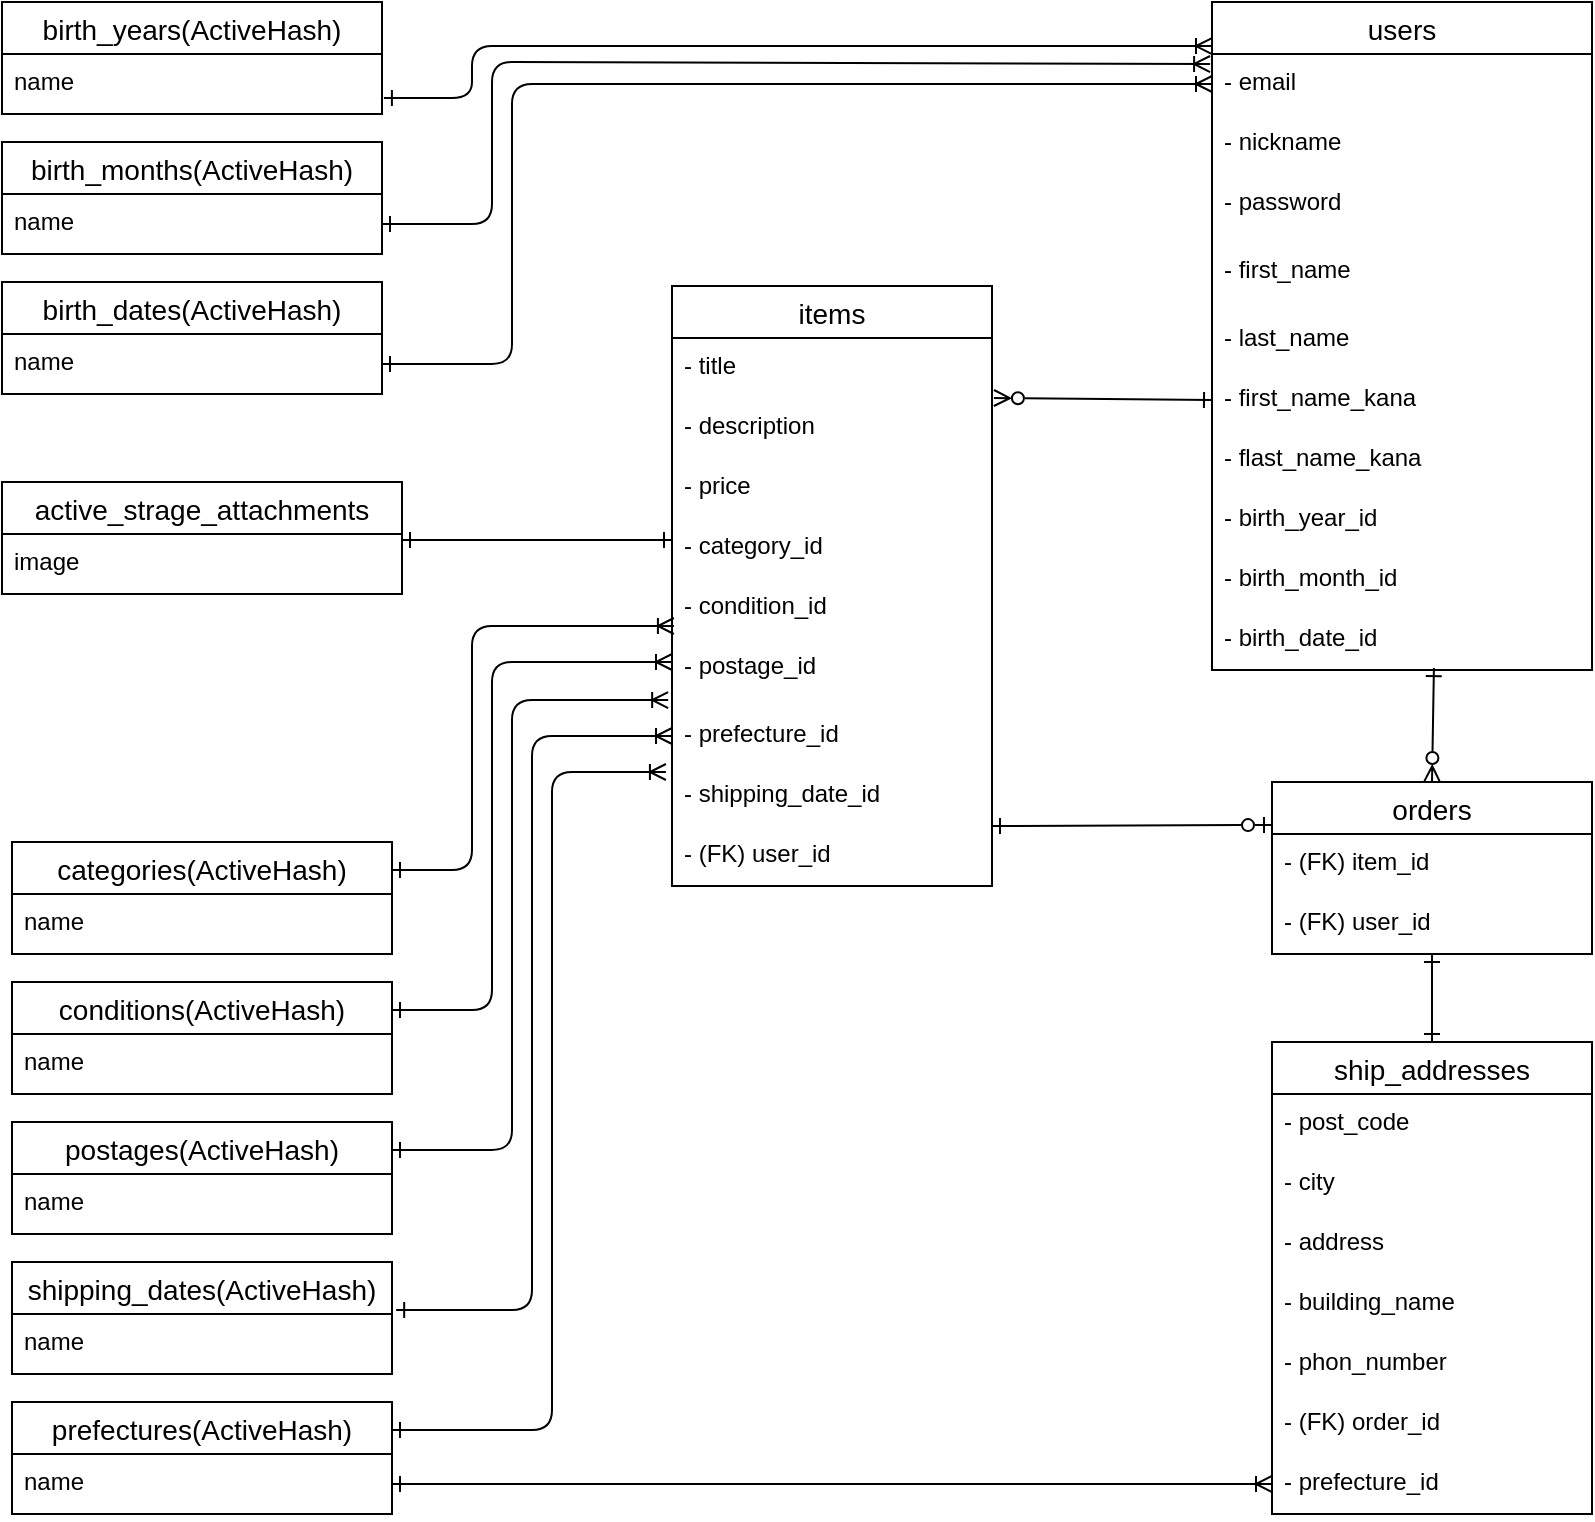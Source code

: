 <mxfile>
    <diagram id="Jg9yjEypAdy6CdjQi_A2" name="ページ1">
        <mxGraphModel dx="1173" dy="759" grid="1" gridSize="10" guides="1" tooltips="1" connect="1" arrows="1" fold="1" page="1" pageScale="1" pageWidth="827" pageHeight="1169" background="none" math="0" shadow="0">
            <root>
                <mxCell id="0"/>
                <mxCell id="1" parent="0"/>
                <mxCell id="192" style="edgeStyle=none;html=1;entryX=0.5;entryY=0;entryDx=0;entryDy=0;startArrow=ERone;startFill=0;endArrow=ERzeroToMany;endFill=0;exitX=0.584;exitY=0.967;exitDx=0;exitDy=0;exitPerimeter=0;" parent="1" source="234" target="29" edge="1">
                    <mxGeometry relative="1" as="geometry">
                        <mxPoint x="720" y="180" as="sourcePoint"/>
                    </mxGeometry>
                </mxCell>
                <mxCell id="6" value="users" style="swimlane;fontStyle=0;childLayout=stackLayout;horizontal=1;startSize=26;horizontalStack=0;resizeParent=1;resizeParentMax=0;resizeLast=0;collapsible=1;marginBottom=0;align=center;fontSize=14;" parent="1" vertex="1">
                    <mxGeometry x="610" y="20" width="190" height="334" as="geometry"/>
                </mxCell>
                <mxCell id="8" value="- email" style="text;strokeColor=none;fillColor=none;spacingLeft=4;spacingRight=4;overflow=hidden;rotatable=0;points=[[0,0.5],[1,0.5]];portConstraint=eastwest;fontSize=12;align=left;verticalAlign=top;" parent="6" vertex="1">
                    <mxGeometry y="26" width="190" height="30" as="geometry"/>
                </mxCell>
                <mxCell id="7" value="- nickname&#10;" style="text;strokeColor=none;fillColor=none;spacingLeft=4;spacingRight=4;overflow=hidden;rotatable=0;points=[[0,0.5],[1,0.5]];portConstraint=eastwest;fontSize=12;verticalAlign=top;" parent="6" vertex="1">
                    <mxGeometry y="56" width="190" height="30" as="geometry"/>
                </mxCell>
                <mxCell id="9" value="- password" style="text;strokeColor=none;fillColor=none;spacingLeft=4;spacingRight=4;overflow=hidden;rotatable=0;points=[[0,0.5],[1,0.5]];portConstraint=eastwest;fontSize=12;verticalAlign=top;" parent="6" vertex="1">
                    <mxGeometry y="86" width="190" height="34" as="geometry"/>
                </mxCell>
                <mxCell id="11" value="- first_name " style="text;strokeColor=none;fillColor=none;spacingLeft=4;spacingRight=4;overflow=hidden;rotatable=0;points=[[0,0.5],[1,0.5]];portConstraint=eastwest;fontSize=12;" parent="6" vertex="1">
                    <mxGeometry y="120" width="190" height="34" as="geometry"/>
                </mxCell>
                <mxCell id="12" value="- last_name" style="text;strokeColor=none;fillColor=none;spacingLeft=4;spacingRight=4;overflow=hidden;rotatable=0;points=[[0,0.5],[1,0.5]];portConstraint=eastwest;fontSize=12;" parent="6" vertex="1">
                    <mxGeometry y="154" width="190" height="30" as="geometry"/>
                </mxCell>
                <mxCell id="13" value="- first_name_kana" style="text;strokeColor=none;fillColor=none;spacingLeft=4;spacingRight=4;overflow=hidden;rotatable=0;points=[[0,0.5],[1,0.5]];portConstraint=eastwest;fontSize=12;" parent="6" vertex="1">
                    <mxGeometry y="184" width="190" height="30" as="geometry"/>
                </mxCell>
                <mxCell id="15" value="- flast_name_kana" style="text;strokeColor=none;fillColor=none;spacingLeft=4;spacingRight=4;overflow=hidden;rotatable=0;points=[[0,0.5],[1,0.5]];portConstraint=eastwest;fontSize=12;" parent="6" vertex="1">
                    <mxGeometry y="214" width="190" height="30" as="geometry"/>
                </mxCell>
                <mxCell id="17" value="- birth_year_id" style="text;strokeColor=none;fillColor=none;spacingLeft=4;spacingRight=4;overflow=hidden;rotatable=0;points=[[0,0.5],[1,0.5]];portConstraint=eastwest;fontSize=12;" parent="6" vertex="1">
                    <mxGeometry y="244" width="190" height="30" as="geometry"/>
                </mxCell>
                <mxCell id="233" value="- birth_month_id" style="text;strokeColor=none;fillColor=none;spacingLeft=4;spacingRight=4;overflow=hidden;rotatable=0;points=[[0,0.5],[1,0.5]];portConstraint=eastwest;fontSize=12;" vertex="1" parent="6">
                    <mxGeometry y="274" width="190" height="30" as="geometry"/>
                </mxCell>
                <mxCell id="234" value="- birth_date_id" style="text;strokeColor=none;fillColor=none;spacingLeft=4;spacingRight=4;overflow=hidden;rotatable=0;points=[[0,0.5],[1,0.5]];portConstraint=eastwest;fontSize=12;" vertex="1" parent="6">
                    <mxGeometry y="304" width="190" height="30" as="geometry"/>
                </mxCell>
                <mxCell id="18" value="items" style="swimlane;fontStyle=0;childLayout=stackLayout;horizontal=1;startSize=26;horizontalStack=0;resizeParent=1;resizeParentMax=0;resizeLast=0;collapsible=1;marginBottom=0;align=center;fontSize=14;" parent="1" vertex="1">
                    <mxGeometry x="340" y="162" width="160" height="300" as="geometry"/>
                </mxCell>
                <mxCell id="19" value="- title" style="text;strokeColor=none;fillColor=none;spacingLeft=4;spacingRight=4;overflow=hidden;rotatable=0;points=[[0,0.5],[1,0.5]];portConstraint=eastwest;fontSize=12;" parent="18" vertex="1">
                    <mxGeometry y="26" width="160" height="30" as="geometry"/>
                </mxCell>
                <mxCell id="20" value="- description" style="text;strokeColor=none;fillColor=none;spacingLeft=4;spacingRight=4;overflow=hidden;rotatable=0;points=[[0,0.5],[1,0.5]];portConstraint=eastwest;fontSize=12;" parent="18" vertex="1">
                    <mxGeometry y="56" width="160" height="30" as="geometry"/>
                </mxCell>
                <mxCell id="21" value="- price" style="text;strokeColor=none;fillColor=none;spacingLeft=4;spacingRight=4;overflow=hidden;rotatable=0;points=[[0,0.5],[1,0.5]];portConstraint=eastwest;fontSize=12;" parent="18" vertex="1">
                    <mxGeometry y="86" width="160" height="30" as="geometry"/>
                </mxCell>
                <mxCell id="23" value="- category_id" style="text;strokeColor=none;fillColor=none;spacingLeft=4;spacingRight=4;overflow=hidden;rotatable=0;points=[[0,0.5],[1,0.5]];portConstraint=eastwest;fontSize=12;" parent="18" vertex="1">
                    <mxGeometry y="116" width="160" height="30" as="geometry"/>
                </mxCell>
                <mxCell id="24" value="- condition_id" style="text;strokeColor=none;fillColor=none;spacingLeft=4;spacingRight=4;overflow=hidden;rotatable=0;points=[[0,0.5],[1,0.5]];portConstraint=eastwest;fontSize=12;" parent="18" vertex="1">
                    <mxGeometry y="146" width="160" height="30" as="geometry"/>
                </mxCell>
                <mxCell id="26" value="- postage_id" style="text;strokeColor=none;fillColor=none;spacingLeft=4;spacingRight=4;overflow=hidden;rotatable=0;points=[[0,0.5],[1,0.5]];portConstraint=eastwest;fontSize=12;" parent="18" vertex="1">
                    <mxGeometry y="176" width="160" height="34" as="geometry"/>
                </mxCell>
                <mxCell id="27" value="- prefecture_id" style="text;strokeColor=none;fillColor=none;spacingLeft=4;spacingRight=4;overflow=hidden;rotatable=0;points=[[0,0.5],[1,0.5]];portConstraint=eastwest;fontSize=12;" parent="18" vertex="1">
                    <mxGeometry y="210" width="160" height="30" as="geometry"/>
                </mxCell>
                <mxCell id="28" value="- shipping_date_id" style="text;strokeColor=none;fillColor=none;spacingLeft=4;spacingRight=4;overflow=hidden;rotatable=0;points=[[0,0.5],[1,0.5]];portConstraint=eastwest;fontSize=12;" parent="18" vertex="1">
                    <mxGeometry y="240" width="160" height="30" as="geometry"/>
                </mxCell>
                <mxCell id="25" value="- (FK) user_id" style="text;strokeColor=none;fillColor=none;spacingLeft=4;spacingRight=4;overflow=hidden;rotatable=0;points=[[0,0.5],[1,0.5]];portConstraint=eastwest;fontSize=12;" parent="18" vertex="1">
                    <mxGeometry y="270" width="160" height="30" as="geometry"/>
                </mxCell>
                <mxCell id="195" style="edgeStyle=none;html=1;startArrow=ERone;startFill=0;endArrow=ERone;endFill=0;entryX=0.5;entryY=0;entryDx=0;entryDy=0;" parent="1" source="29" target="48" edge="1">
                    <mxGeometry relative="1" as="geometry">
                        <mxPoint x="720" y="510" as="targetPoint"/>
                    </mxGeometry>
                </mxCell>
                <mxCell id="29" value="orders" style="swimlane;fontStyle=0;childLayout=stackLayout;horizontal=1;startSize=26;horizontalStack=0;resizeParent=1;resizeParentMax=0;resizeLast=0;collapsible=1;marginBottom=0;align=center;fontSize=14;" parent="1" vertex="1">
                    <mxGeometry x="640" y="410" width="160" height="86" as="geometry"/>
                </mxCell>
                <mxCell id="30" value="- (FK) item_id" style="text;strokeColor=none;fillColor=none;spacingLeft=4;spacingRight=4;overflow=hidden;rotatable=0;points=[[0,0.5],[1,0.5]];portConstraint=eastwest;fontSize=12;" parent="29" vertex="1">
                    <mxGeometry y="26" width="160" height="30" as="geometry"/>
                </mxCell>
                <mxCell id="52" value="- (FK) user_id" style="text;strokeColor=none;fillColor=none;spacingLeft=4;spacingRight=4;overflow=hidden;rotatable=0;points=[[0,0.5],[1,0.5]];portConstraint=eastwest;fontSize=12;" parent="29" vertex="1">
                    <mxGeometry y="56" width="160" height="30" as="geometry"/>
                </mxCell>
                <mxCell id="48" value="ship_addresses" style="swimlane;fontStyle=0;childLayout=stackLayout;horizontal=1;startSize=26;horizontalStack=0;resizeParent=1;resizeParentMax=0;resizeLast=0;collapsible=1;marginBottom=0;align=center;fontSize=14;" parent="1" vertex="1">
                    <mxGeometry x="640" y="540" width="160" height="236" as="geometry">
                        <mxRectangle x="640" y="280" width="120" height="26" as="alternateBounds"/>
                    </mxGeometry>
                </mxCell>
                <mxCell id="49" value="- post_code" style="text;strokeColor=none;fillColor=none;spacingLeft=4;spacingRight=4;overflow=hidden;rotatable=0;points=[[0,0.5],[1,0.5]];portConstraint=eastwest;fontSize=12;" parent="48" vertex="1">
                    <mxGeometry y="26" width="160" height="30" as="geometry"/>
                </mxCell>
                <mxCell id="51" value="- city" style="text;strokeColor=none;fillColor=none;spacingLeft=4;spacingRight=4;overflow=hidden;rotatable=0;points=[[0,0.5],[1,0.5]];portConstraint=eastwest;fontSize=12;" parent="48" vertex="1">
                    <mxGeometry y="56" width="160" height="30" as="geometry"/>
                </mxCell>
                <mxCell id="53" value="- address" style="text;strokeColor=none;fillColor=none;spacingLeft=4;spacingRight=4;overflow=hidden;rotatable=0;points=[[0,0.5],[1,0.5]];portConstraint=eastwest;fontSize=12;" parent="48" vertex="1">
                    <mxGeometry y="86" width="160" height="30" as="geometry"/>
                </mxCell>
                <mxCell id="54" value="- building_name" style="text;strokeColor=none;fillColor=none;spacingLeft=4;spacingRight=4;overflow=hidden;rotatable=0;points=[[0,0.5],[1,0.5]];portConstraint=eastwest;fontSize=12;" parent="48" vertex="1">
                    <mxGeometry y="116" width="160" height="30" as="geometry"/>
                </mxCell>
                <mxCell id="55" value="- phon_number&#10;" style="text;strokeColor=none;fillColor=none;spacingLeft=4;spacingRight=4;overflow=hidden;rotatable=0;points=[[0,0.5],[1,0.5]];portConstraint=eastwest;fontSize=12;" parent="48" vertex="1">
                    <mxGeometry y="146" width="160" height="30" as="geometry"/>
                </mxCell>
                <mxCell id="206" value="- (FK) order_id" style="text;strokeColor=none;fillColor=none;spacingLeft=4;spacingRight=4;overflow=hidden;rotatable=0;points=[[0,0.5],[1,0.5]];portConstraint=eastwest;fontSize=12;" parent="48" vertex="1">
                    <mxGeometry y="176" width="160" height="30" as="geometry"/>
                </mxCell>
                <mxCell id="50" value="- prefecture_id" style="text;strokeColor=none;fillColor=none;spacingLeft=4;spacingRight=4;overflow=hidden;rotatable=0;points=[[0,0.5],[1,0.5]];portConstraint=eastwest;fontSize=12;" parent="48" vertex="1">
                    <mxGeometry y="206" width="160" height="30" as="geometry"/>
                </mxCell>
                <mxCell id="193" style="edgeStyle=none;html=1;startArrow=ERone;startFill=0;endArrow=ERzeroToMany;endFill=0;exitX=0;exitY=0.5;exitDx=0;exitDy=0;entryX=1.006;entryY=0;entryDx=0;entryDy=0;entryPerimeter=0;" parent="1" source="13" target="20" edge="1">
                    <mxGeometry relative="1" as="geometry">
                        <mxPoint x="610" y="174" as="sourcePoint"/>
                        <mxPoint x="510" y="219" as="targetPoint"/>
                    </mxGeometry>
                </mxCell>
                <mxCell id="194" style="edgeStyle=none;html=1;startArrow=ERzeroToOne;startFill=0;endArrow=ERone;endFill=0;exitX=0;exitY=0.25;exitDx=0;exitDy=0;" parent="1" source="29" edge="1">
                    <mxGeometry relative="1" as="geometry">
                        <mxPoint x="640" y="360" as="sourcePoint"/>
                        <mxPoint x="500" y="432" as="targetPoint"/>
                    </mxGeometry>
                </mxCell>
                <mxCell id="151" value="birth_years(ActiveHash)" style="swimlane;fontStyle=0;childLayout=stackLayout;horizontal=1;startSize=26;horizontalStack=0;resizeParent=1;resizeParentMax=0;resizeLast=0;collapsible=1;marginBottom=0;align=center;fontSize=14;swimlaneLine=1;rounded=0;sketch=0;" parent="1" vertex="1">
                    <mxGeometry x="5" y="20" width="190" height="56" as="geometry"/>
                </mxCell>
                <mxCell id="200" value="name" style="text;strokeColor=none;fillColor=none;spacingLeft=4;spacingRight=4;overflow=hidden;rotatable=0;points=[[0,0.5],[1,0.5]];portConstraint=eastwest;fontSize=12;" parent="151" vertex="1">
                    <mxGeometry y="26" width="190" height="30" as="geometry"/>
                </mxCell>
                <mxCell id="161" value="conditions(ActiveHash)" style="swimlane;fontStyle=0;childLayout=stackLayout;horizontal=1;startSize=26;horizontalStack=0;resizeParent=1;resizeParentMax=0;resizeLast=0;collapsible=1;marginBottom=0;align=center;fontSize=14;" parent="1" vertex="1">
                    <mxGeometry x="10" y="510" width="190" height="56" as="geometry"/>
                </mxCell>
                <mxCell id="163" value="name" style="text;strokeColor=none;fillColor=none;spacingLeft=4;spacingRight=4;overflow=hidden;rotatable=0;points=[[0,0.5],[1,0.5]];portConstraint=eastwest;fontSize=12;" parent="161" vertex="1">
                    <mxGeometry y="26" width="190" height="30" as="geometry"/>
                </mxCell>
                <mxCell id="164" value="postages(ActiveHash)" style="swimlane;fontStyle=0;childLayout=stackLayout;horizontal=1;startSize=26;horizontalStack=0;resizeParent=1;resizeParentMax=0;resizeLast=0;collapsible=1;marginBottom=0;align=center;fontSize=14;" parent="1" vertex="1">
                    <mxGeometry x="10" y="580" width="190" height="56" as="geometry"/>
                </mxCell>
                <mxCell id="166" value="name" style="text;strokeColor=none;fillColor=none;spacingLeft=4;spacingRight=4;overflow=hidden;rotatable=0;points=[[0,0.5],[1,0.5]];portConstraint=eastwest;fontSize=12;" parent="164" vertex="1">
                    <mxGeometry y="26" width="190" height="30" as="geometry"/>
                </mxCell>
                <mxCell id="167" value="prefectures(ActiveHash)" style="swimlane;fontStyle=0;childLayout=stackLayout;horizontal=1;startSize=26;horizontalStack=0;resizeParent=1;resizeParentMax=0;resizeLast=0;collapsible=1;marginBottom=0;align=center;fontSize=14;" parent="1" vertex="1">
                    <mxGeometry x="10" y="720" width="190" height="56" as="geometry"/>
                </mxCell>
                <mxCell id="169" value="name" style="text;strokeColor=none;fillColor=none;spacingLeft=4;spacingRight=4;overflow=hidden;rotatable=0;points=[[0,0.5],[1,0.5]];portConstraint=eastwest;fontSize=12;" parent="167" vertex="1">
                    <mxGeometry y="26" width="190" height="30" as="geometry"/>
                </mxCell>
                <mxCell id="170" value="shipping_dates(ActiveHash)" style="swimlane;fontStyle=0;childLayout=stackLayout;horizontal=1;startSize=26;horizontalStack=0;resizeParent=1;resizeParentMax=0;resizeLast=0;collapsible=1;marginBottom=0;align=center;fontSize=14;" parent="1" vertex="1">
                    <mxGeometry x="10" y="650" width="190" height="56" as="geometry"/>
                </mxCell>
                <mxCell id="172" value="name" style="text;strokeColor=none;fillColor=none;spacingLeft=4;spacingRight=4;overflow=hidden;rotatable=0;points=[[0,0.5],[1,0.5]];portConstraint=eastwest;fontSize=12;" parent="170" vertex="1">
                    <mxGeometry y="26" width="190" height="30" as="geometry"/>
                </mxCell>
                <mxCell id="214" style="edgeStyle=none;html=1;startArrow=ERoneToMany;startFill=0;endArrow=ERone;endFill=0;entryX=1;entryY=0.25;entryDx=0;entryDy=0;exitX=0.006;exitY=0.8;exitDx=0;exitDy=0;exitPerimeter=0;" parent="1" source="24" edge="1" target="220">
                    <mxGeometry relative="1" as="geometry">
                        <mxPoint x="200" y="417" as="targetPoint"/>
                        <Array as="points">
                            <mxPoint x="240" y="332"/>
                            <mxPoint x="240" y="454"/>
                        </Array>
                    </mxGeometry>
                </mxCell>
                <mxCell id="215" value="active_strage_attachments" style="swimlane;fontStyle=0;childLayout=stackLayout;horizontal=1;startSize=26;horizontalStack=0;resizeParent=1;resizeParentMax=0;resizeLast=0;collapsible=1;marginBottom=0;align=center;fontSize=14;swimlaneLine=1;rounded=0;sketch=0;" parent="1" vertex="1">
                    <mxGeometry x="5" y="260" width="200" height="56" as="geometry"/>
                </mxCell>
                <mxCell id="216" value="image" style="text;strokeColor=none;fillColor=none;spacingLeft=4;spacingRight=4;overflow=hidden;rotatable=0;points=[[0,0.5],[1,0.5]];portConstraint=eastwest;fontSize=12;" parent="215" vertex="1">
                    <mxGeometry y="26" width="200" height="30" as="geometry"/>
                </mxCell>
                <mxCell id="218" style="edgeStyle=none;html=1;endArrow=ERone;endFill=0;exitX=1;exitY=0.1;exitDx=0;exitDy=0;startArrow=ERone;startFill=0;exitPerimeter=0;" parent="1" source="216" edge="1">
                    <mxGeometry relative="1" as="geometry">
                        <mxPoint x="220" y="192" as="sourcePoint"/>
                        <mxPoint x="340" y="289" as="targetPoint"/>
                    </mxGeometry>
                </mxCell>
                <mxCell id="220" value="categories(ActiveHash)" style="swimlane;fontStyle=0;childLayout=stackLayout;horizontal=1;startSize=26;horizontalStack=0;resizeParent=1;resizeParentMax=0;resizeLast=0;collapsible=1;marginBottom=0;align=center;fontSize=14;swimlaneLine=1;rounded=0;sketch=0;" vertex="1" parent="1">
                    <mxGeometry x="10" y="440" width="190" height="56" as="geometry"/>
                </mxCell>
                <mxCell id="221" value="name" style="text;strokeColor=none;fillColor=none;spacingLeft=4;spacingRight=4;overflow=hidden;rotatable=0;points=[[0,0.5],[1,0.5]];portConstraint=eastwest;fontSize=12;" vertex="1" parent="220">
                    <mxGeometry y="26" width="190" height="30" as="geometry"/>
                </mxCell>
                <mxCell id="222" style="edgeStyle=none;html=1;entryX=1;entryY=0.5;entryDx=0;entryDy=0;endArrow=ERone;endFill=0;startArrow=ERoneToMany;startFill=0;" edge="1" parent="1" source="50" target="169">
                    <mxGeometry relative="1" as="geometry"/>
                </mxCell>
                <mxCell id="225" style="edgeStyle=none;html=1;entryX=1;entryY=0.25;entryDx=0;entryDy=0;startArrow=ERoneToMany;startFill=0;endArrow=ERone;endFill=0;" edge="1" parent="1" target="161">
                    <mxGeometry relative="1" as="geometry">
                        <mxPoint x="340" y="350" as="sourcePoint"/>
                        <Array as="points">
                            <mxPoint x="250" y="350"/>
                            <mxPoint x="250" y="524"/>
                        </Array>
                    </mxGeometry>
                </mxCell>
                <mxCell id="226" style="edgeStyle=none;html=1;entryX=1;entryY=0.25;entryDx=0;entryDy=0;startArrow=ERoneToMany;startFill=0;endArrow=ERone;endFill=0;exitX=-0.012;exitY=0.912;exitDx=0;exitDy=0;exitPerimeter=0;" edge="1" parent="1" source="26" target="164">
                    <mxGeometry relative="1" as="geometry">
                        <Array as="points">
                            <mxPoint x="260" y="369"/>
                            <mxPoint x="260" y="594"/>
                        </Array>
                    </mxGeometry>
                </mxCell>
                <mxCell id="227" style="edgeStyle=none;html=1;entryX=1.011;entryY=-0.067;entryDx=0;entryDy=0;entryPerimeter=0;startArrow=ERoneToMany;startFill=0;endArrow=ERone;endFill=0;exitX=0;exitY=0.5;exitDx=0;exitDy=0;" edge="1" parent="1" source="27" target="172">
                    <mxGeometry relative="1" as="geometry">
                        <Array as="points">
                            <mxPoint x="270" y="387"/>
                            <mxPoint x="270" y="674"/>
                        </Array>
                    </mxGeometry>
                </mxCell>
                <mxCell id="228" style="edgeStyle=none;html=1;entryX=1;entryY=0.25;entryDx=0;entryDy=0;startArrow=ERoneToMany;startFill=0;endArrow=ERone;endFill=0;exitX=-0.019;exitY=0.1;exitDx=0;exitDy=0;exitPerimeter=0;" edge="1" parent="1" source="28" target="167">
                    <mxGeometry relative="1" as="geometry">
                        <Array as="points">
                            <mxPoint x="280" y="405"/>
                            <mxPoint x="280" y="734"/>
                        </Array>
                    </mxGeometry>
                </mxCell>
                <mxCell id="229" value="birth_months(ActiveHash)" style="swimlane;fontStyle=0;childLayout=stackLayout;horizontal=1;startSize=26;horizontalStack=0;resizeParent=1;resizeParentMax=0;resizeLast=0;collapsible=1;marginBottom=0;align=center;fontSize=14;swimlaneLine=1;rounded=0;sketch=0;" vertex="1" parent="1">
                    <mxGeometry x="5" y="90" width="190" height="56" as="geometry"/>
                </mxCell>
                <mxCell id="230" value="name" style="text;strokeColor=none;fillColor=none;spacingLeft=4;spacingRight=4;overflow=hidden;rotatable=0;points=[[0,0.5],[1,0.5]];portConstraint=eastwest;fontSize=12;" vertex="1" parent="229">
                    <mxGeometry y="26" width="190" height="30" as="geometry"/>
                </mxCell>
                <mxCell id="231" value="birth_dates(ActiveHash)" style="swimlane;fontStyle=0;childLayout=stackLayout;horizontal=1;startSize=26;horizontalStack=0;resizeParent=1;resizeParentMax=0;resizeLast=0;collapsible=1;marginBottom=0;align=center;fontSize=14;swimlaneLine=1;rounded=0;sketch=0;" vertex="1" parent="1">
                    <mxGeometry x="5" y="160" width="190" height="56" as="geometry"/>
                </mxCell>
                <mxCell id="232" value="name" style="text;strokeColor=none;fillColor=none;spacingLeft=4;spacingRight=4;overflow=hidden;rotatable=0;points=[[0,0.5],[1,0.5]];portConstraint=eastwest;fontSize=12;" vertex="1" parent="231">
                    <mxGeometry y="26" width="190" height="30" as="geometry"/>
                </mxCell>
                <mxCell id="236" style="edgeStyle=none;html=1;entryX=1.005;entryY=0.733;entryDx=0;entryDy=0;entryPerimeter=0;startArrow=ERoneToMany;startFill=0;endArrow=ERone;endFill=0;exitX=0;exitY=-0.133;exitDx=0;exitDy=0;exitPerimeter=0;" edge="1" parent="1" source="8" target="200">
                    <mxGeometry relative="1" as="geometry">
                        <Array as="points">
                            <mxPoint x="240" y="42"/>
                            <mxPoint x="240" y="68"/>
                        </Array>
                    </mxGeometry>
                </mxCell>
                <mxCell id="238" style="edgeStyle=none;html=1;entryX=1;entryY=0.5;entryDx=0;entryDy=0;startArrow=ERoneToMany;startFill=0;endArrow=ERone;endFill=0;exitX=-0.005;exitY=0.167;exitDx=0;exitDy=0;exitPerimeter=0;" edge="1" parent="1" source="8" target="230">
                    <mxGeometry relative="1" as="geometry">
                        <Array as="points">
                            <mxPoint x="250" y="50"/>
                            <mxPoint x="250" y="131"/>
                        </Array>
                    </mxGeometry>
                </mxCell>
                <mxCell id="239" style="edgeStyle=none;html=1;entryX=1;entryY=0.5;entryDx=0;entryDy=0;startArrow=ERoneToMany;startFill=0;endArrow=ERone;endFill=0;exitX=0;exitY=0.5;exitDx=0;exitDy=0;" edge="1" parent="1" source="8" target="232">
                    <mxGeometry relative="1" as="geometry">
                        <Array as="points">
                            <mxPoint x="260" y="61"/>
                            <mxPoint x="260" y="201"/>
                        </Array>
                    </mxGeometry>
                </mxCell>
            </root>
        </mxGraphModel>
    </diagram>
</mxfile>